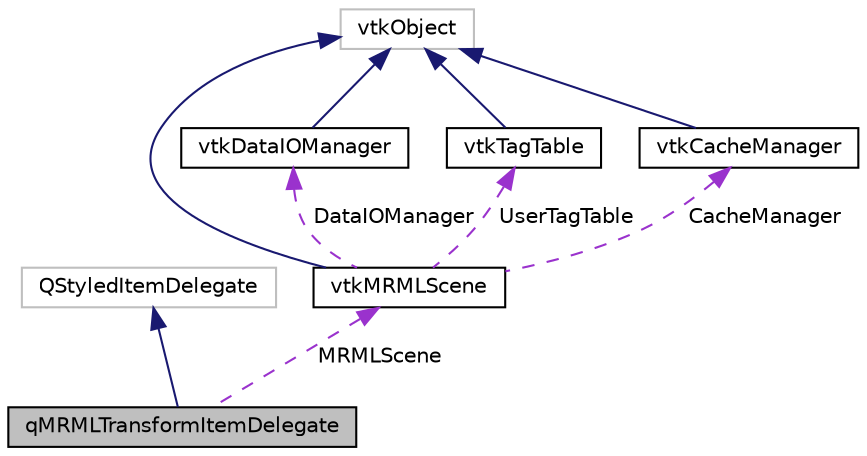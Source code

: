 digraph "qMRMLTransformItemDelegate"
{
  bgcolor="transparent";
  edge [fontname="Helvetica",fontsize="10",labelfontname="Helvetica",labelfontsize="10"];
  node [fontname="Helvetica",fontsize="10",shape=record];
  Node2 [label="qMRMLTransformItemDelegate",height=0.2,width=0.4,color="black", fillcolor="grey75", style="filled", fontcolor="black"];
  Node3 -> Node2 [dir="back",color="midnightblue",fontsize="10",style="solid",fontname="Helvetica"];
  Node3 [label="QStyledItemDelegate",height=0.2,width=0.4,color="grey75"];
  Node4 -> Node2 [dir="back",color="darkorchid3",fontsize="10",style="dashed",label=" MRMLScene" ,fontname="Helvetica"];
  Node4 [label="vtkMRMLScene",height=0.2,width=0.4,color="black",URL="$classvtkMRMLScene.html",tooltip="A set of MRML Nodes that supports serialization and undo/redo. "];
  Node5 -> Node4 [dir="back",color="midnightblue",fontsize="10",style="solid",fontname="Helvetica"];
  Node5 [label="vtkObject",height=0.2,width=0.4,color="grey75"];
  Node6 -> Node4 [dir="back",color="darkorchid3",fontsize="10",style="dashed",label=" DataIOManager" ,fontname="Helvetica"];
  Node6 [label="vtkDataIOManager",height=0.2,width=0.4,color="black",URL="$classvtkDataIOManager.html"];
  Node5 -> Node6 [dir="back",color="midnightblue",fontsize="10",style="solid",fontname="Helvetica"];
  Node7 -> Node4 [dir="back",color="darkorchid3",fontsize="10",style="dashed",label=" UserTagTable" ,fontname="Helvetica"];
  Node7 [label="vtkTagTable",height=0.2,width=0.4,color="black",URL="$classvtkTagTable.html"];
  Node5 -> Node7 [dir="back",color="midnightblue",fontsize="10",style="solid",fontname="Helvetica"];
  Node8 -> Node4 [dir="back",color="darkorchid3",fontsize="10",style="dashed",label=" CacheManager" ,fontname="Helvetica"];
  Node8 [label="vtkCacheManager",height=0.2,width=0.4,color="black",URL="$classvtkCacheManager.html"];
  Node5 -> Node8 [dir="back",color="midnightblue",fontsize="10",style="solid",fontname="Helvetica"];
}
